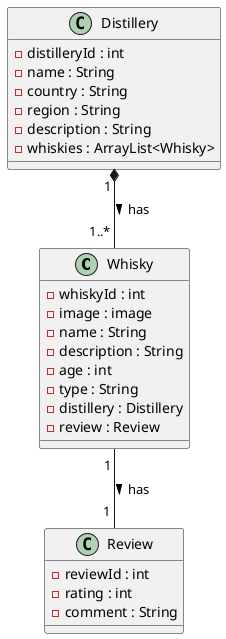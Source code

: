 @startuml
class Whisky {
    - whiskyId : int
    - image : image
    - name : String
    - description : String
    - age : int
    - type : String
    - distillery : Distillery
    - review : Review
}

class Distillery {
    - distilleryId : int
    - name : String
    - country : String
    - region : String
    - description : String
    - whiskies : ArrayList<Whisky>

}


class Review {
    - reviewId : int
    - rating : int
    - comment : String
}


Distillery "1 " *-- "1..* " Whisky : has >
Whisky "1 " -- "1 " Review : has >

@enduml
'
'Whisky "1  " *-up- "1 " Distillery
'Review "1  " *-down- "1" Whisky